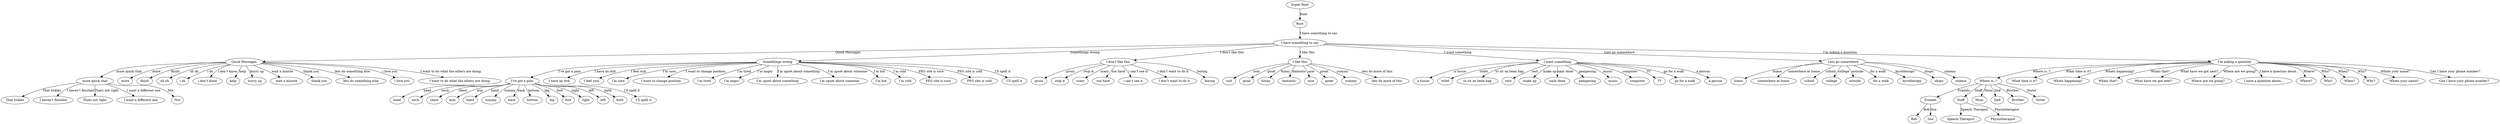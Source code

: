digraph G {
    node1 [label="more quick chat"];
    node2 [label="Quick Messages"];
    node3 [label="I’ve got a pain"];
    node4 [label="Somethings wrong"];
    node5 [label="I don’t like this"];
    node6 [label="I like this"];
    node7 [label="I want something"];
    node8 [label="Lets go somewhere"];
    node9 [label="Friends"];
    node10 [label="Staff"];
    node11 [label="Where is..?"];
    node12 [label="I’m asking a question"];
    node13 [label="I have something to say"];
    node14 [label="Root"];
    node15 [label="Super Root"];
    node16 [label="That tickles"];
    node1 -> node16 [label="That tickles"];
    node17 [label="I haven’t finished"];
    node1 -> node17 [label="I haven’t finished"];
    node18 [label="Thats not right"];
    node1 -> node18 [label="Thats not right"];
    node19 [label="I want a different one"];
    node1 -> node19 [label="I want a different one"];
    node20 [label="Not"];
    node1 -> node20 [label="Not"];
    node21 [label="more"];
    node2 -> node21 [label="more"];
    node22 [label="finish"];
    node2 -> node22 [label="finish"];
    node23 [label="uh oh"];
    node2 -> node23 [label="uh oh"];
    node24 [label="i do"];
    node2 -> node24 [label="i do"];
    node25 [label="i don’t know"];
    node2 -> node25 [label="i don’t know"];
    node26 [label="help"];
    node2 -> node26 [label="help"];
    node27 [label="hurry up"];
    node2 -> node27 [label="hurry up"];
    node28 [label="wait a minute"];
    node2 -> node28 [label="wait a minute"];
    node29 [label="thank you"];
    node2 -> node29 [label="thank you"];
    node30 [label="lets do something else"];
    node2 -> node30 [label="lets do something else"];
    node31 [label="i love you"];
    node2 -> node31 [label="i love you"];
    node32 [label="I want to do what the others are doing"];
    node2 -> node32 [label="I want to do what the others are doing"];
    node2 -> node1 [label="more quick chat"];
    node33 [label="head"];
    node3 -> node33 [label="head"];
    node34 [label="neck"];
    node3 -> node34 [label="neck"];
    node35 [label="chest"];
    node3 -> node35 [label="chest"];
    node36 [label="arm"];
    node3 -> node36 [label="arm"];
    node37 [label="hand"];
    node3 -> node37 [label="hand"];
    node38 [label="tummy"];
    node3 -> node38 [label="tummy"];
    node39 [label="back"];
    node3 -> node39 [label="back"];
    node40 [label="bottom"];
    node3 -> node40 [label="bottom"];
    node41 [label="leg"];
    node3 -> node41 [label="leg"];
    node42 [label="foot"];
    node3 -> node42 [label="foot"];
    node43 [label="right"];
    node3 -> node43 [label="right"];
    node44 [label="left"];
    node3 -> node44 [label="left"];
    node45 [label="both"];
    node3 -> node45 [label="both"];
    node46 [label="I’ll spell it"];
    node3 -> node46 [label="I’ll spell it"];
    node47 [label="I have an itch"];
    node4 -> node47 [label="I have an itch"];
    node48 [label="I feel sick"];
    node4 -> node48 [label="I feel sick"];
    node49 [label="I’m sore"];
    node4 -> node49 [label="I’m sore"];
    node50 [label="I want to change position"];
    node4 -> node50 [label="I want to change position"];
    node4 -> node3 [label="I’ve got a pain"];
    node51 [label="I’m tired"];
    node4 -> node51 [label="I’m tired"];
    node52 [label="I’m angry"];
    node4 -> node52 [label="I’m angry"];
    node53 [label="I’m upset about something"];
    node4 -> node53 [label="I’m upset about something"];
    node54 [label="I’m upset about someone"];
    node4 -> node54 [label="I’m upset about someone"];
    node55 [label="I’m hot"];
    node4 -> node55 [label="I’m hot"];
    node56 [label="I’m cold"];
    node4 -> node56 [label="I’m cold"];
    node57 [label="PEG site is sore"];
    node4 -> node57 [label="PEG site is sore"];
    node58 [label="PEG site is cold"];
    node4 -> node58 [label="PEG site is cold"];
    node59 [label="I’ll spell it"];
    node4 -> node59 [label="I’ll spell it"];
    node60 [label="gross"];
    node5 -> node60 [label="gross"];
    node61 [label="stop it"];
    node5 -> node61 [label="stop it"];
    node62 [label="scary"];
    node5 -> node62 [label="scary"];
    node63 [label="too hard"];
    node5 -> node63 [label="too hard"];
    node64 [label="i can’t see it"];
    node5 -> node64 [label="i can’t see it"];
    node65 [label="I don’t want to do it"];
    node5 -> node65 [label="I don’t want to do it"];
    node66 [label="boring"];
    node5 -> node66 [label="boring"];
    node67 [label="cool"];
    node6 -> node67 [label="cool"];
    node68 [label="good"];
    node6 -> node68 [label="good"];
    node69 [label="funny"];
    node6 -> node69 [label="funny"];
    node70 [label="fantastic"];
    node6 -> node70 [label="fantastic"];
    node71 [label="nice"];
    node6 -> node71 [label="nice"];
    node72 [label="great"];
    node6 -> node72 [label="great"];
    node73 [label="yummy"];
    node6 -> node73 [label="yummy"];
    node74 [label="lets do more of this"];
    node6 -> node74 [label="lets do more of this"];
    node75 [label="a tissue"];
    node7 -> node75 [label="a tissue"];
    node76 [label="toilet"];
    node7 -> node76 [label="toilet"];
    node77 [label="to sit on bean bag"];
    node7 -> node77 [label="to sit on bean bag"];
    node78 [label="rest"];
    node7 -> node78 [label="rest"];
    node79 [label="make up"];
    node7 -> node79 [label="make up"];
    node80 [label="nails done"];
    node7 -> node80 [label="nails done"];
    node81 [label="pampering"];
    node7 -> node81 [label="pampering"];
    node82 [label="music"];
    node7 -> node82 [label="music"];
    node83 [label="computer"];
    node7 -> node83 [label="computer"];
    node84 [label="TV"];
    node7 -> node84 [label="TV"];
    node85 [label="go for a walk"];
    node7 -> node85 [label="go for a walk"];
    node86 [label="a person"];
    node7 -> node86 [label="a person"];
    node87 [label="home"];
    node8 -> node87 [label="home"];
    node88 [label="somewhere at home"];
    node8 -> node88 [label="somewhere at home"];
    node89 [label="school"];
    node8 -> node89 [label="school"];
    node90 [label="college"];
    node8 -> node90 [label="college"];
    node91 [label="outside"];
    node8 -> node91 [label="outside"];
    node92 [label="for a walk"];
    node8 -> node92 [label="for a walk"];
    node93 [label="hyrotherapy"];
    node8 -> node93 [label="hyrotherapy"];
    node94 [label="shops"];
    node8 -> node94 [label="shops"];
    node95 [label="cinema"];
    node8 -> node95 [label="cinema"];
    node96 [label="Bob"];
    node9 -> node96 [label="Bob"];
    node97 [label="Sue"];
    node9 -> node97 [label="Sue"];
    node98 [label="Speech Therapist"];
    node10 -> node98 [label="Speech Therapist"];
    node99 [label="Physiotherapist"];
    node10 -> node99 [label="Physiotherapist"];
    node100 [label="Mum"];
    node11 -> node100 [label="Mum"];
    node101 [label="Dad"];
    node11 -> node101 [label="Dad"];
    node102 [label="Brother"];
    node11 -> node102 [label="Brother"];
    node103 [label="Sister"];
    node11 -> node103 [label="Sister"];
    node11 -> node9 [label="Friends"];
    node11 -> node10 [label="Staff"];
    node104 [label="What time is it?"];
    node12 -> node104 [label="What time is it?"];
    node105 [label="Whats happening?"];
    node12 -> node105 [label="Whats happening?"];
    node106 [label="Whats that?"];
    node12 -> node106 [label="Whats that?"];
    node107 [label="What have we got next?"];
    node12 -> node107 [label="What have we got next?"];
    node108 [label="Where are we going?"];
    node12 -> node108 [label="Where are we going?"];
    node12 -> node11 [label="Where is..?"];
    node109 [label="I have a question about…"];
    node12 -> node109 [label="I have a question about…"];
    node110 [label="Where?"];
    node12 -> node110 [label="Where?"];
    node111 [label="Who?"];
    node12 -> node111 [label="Who?"];
    node112 [label="When?"];
    node12 -> node112 [label="When?"];
    node113 [label="Why?"];
    node12 -> node113 [label="Why?"];
    node114 [label="Whats your name?"];
    node12 -> node114 [label="Whats your name?"];
    node115 [label="Can I have your phone number?"];
    node12 -> node115 [label="Can I have your phone number?"];
    node13 -> node2 [label="Quick Messages"];
    node13 -> node4 [label="Somethings wrong"];
    node13 -> node5 [label="I don’t like this"];
    node13 -> node6 [label="I like this"];
    node13 -> node7 [label="I want something"];
    node13 -> node8 [label="Lets go somewhere"];
    node13 -> node12 [label="I’m asking a question"];
    node14 -> node13 [label="I have something to say"];
    node15 -> node14 [label="Root"];
}